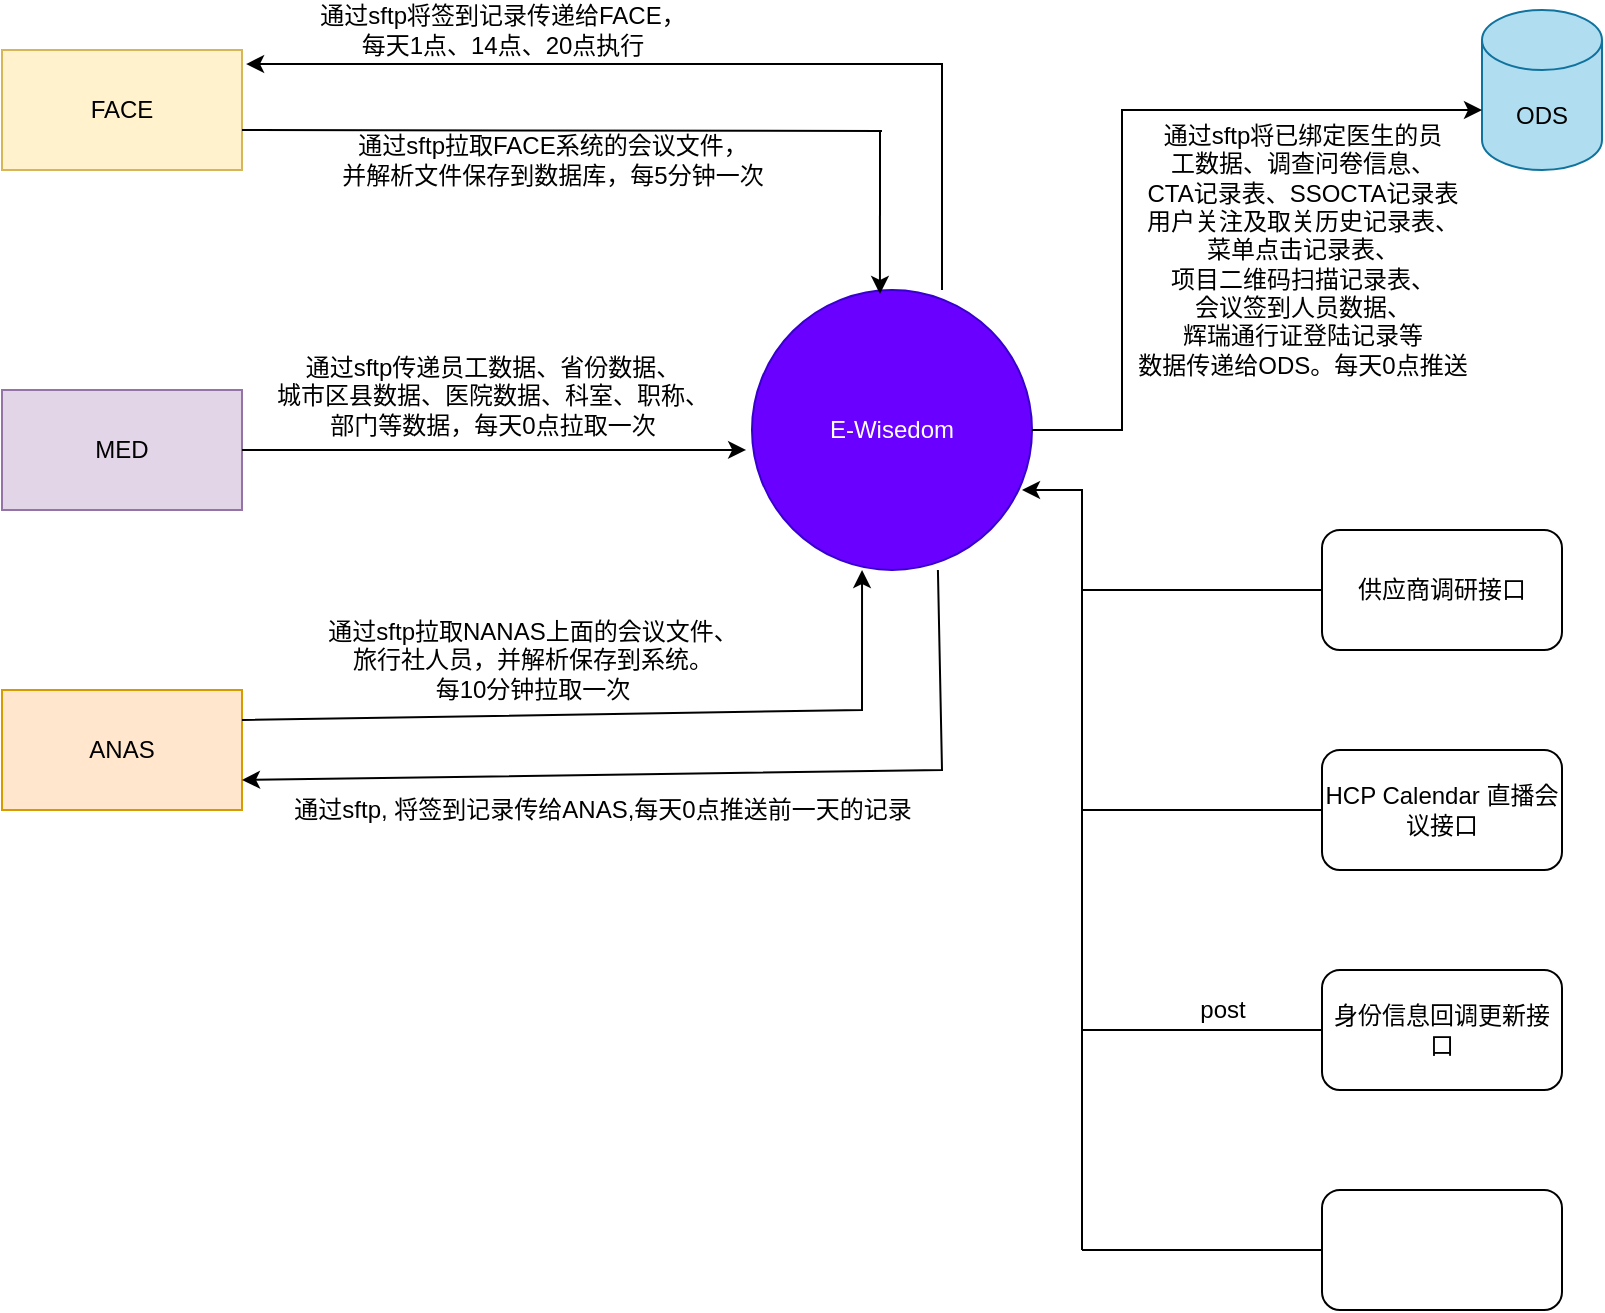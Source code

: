 <mxfile version="15.8.2" type="github">
  <diagram id="tkJnGF91Tr6Hp5H_-BvY" name="Page-1">
    <mxGraphModel dx="942" dy="614" grid="1" gridSize="10" guides="1" tooltips="1" connect="1" arrows="1" fold="1" page="1" pageScale="1" pageWidth="850" pageHeight="1100" math="0" shadow="0">
      <root>
        <mxCell id="0" />
        <mxCell id="1" parent="0" />
        <mxCell id="R-MjW9YE-7VI5NUZe0La-1" value="E-Wisedom" style="ellipse;whiteSpace=wrap;html=1;aspect=fixed;fillColor=#6a00ff;strokeColor=#3700CC;fontColor=#ffffff;" vertex="1" parent="1">
          <mxGeometry x="425" y="240" width="140" height="140" as="geometry" />
        </mxCell>
        <mxCell id="R-MjW9YE-7VI5NUZe0La-2" value="MED" style="rounded=0;whiteSpace=wrap;html=1;fillColor=#e1d5e7;strokeColor=#9673a6;" vertex="1" parent="1">
          <mxGeometry x="50" y="290" width="120" height="60" as="geometry" />
        </mxCell>
        <mxCell id="R-MjW9YE-7VI5NUZe0La-17" value="" style="endArrow=classic;html=1;rounded=0;exitX=1;exitY=0.5;exitDx=0;exitDy=0;entryX=-0.021;entryY=0.571;entryDx=0;entryDy=0;entryPerimeter=0;" edge="1" parent="1" source="R-MjW9YE-7VI5NUZe0La-2" target="R-MjW9YE-7VI5NUZe0La-1">
          <mxGeometry width="50" height="50" relative="1" as="geometry">
            <mxPoint x="200" y="330" as="sourcePoint" />
            <mxPoint x="300" y="310" as="targetPoint" />
          </mxGeometry>
        </mxCell>
        <mxCell id="R-MjW9YE-7VI5NUZe0La-18" value="通过sftp传递员工数据、省份数据、&lt;br&gt;城市区县数据、医院数据、科室、职称、&lt;br&gt;部门等数据，每天0点拉取一次&lt;br&gt;&lt;br&gt;" style="text;html=1;align=center;verticalAlign=middle;resizable=0;points=[];autosize=1;strokeColor=none;fillColor=none;" vertex="1" parent="1">
          <mxGeometry x="180" y="270" width="230" height="60" as="geometry" />
        </mxCell>
        <mxCell id="R-MjW9YE-7VI5NUZe0La-19" value="FACE" style="rounded=0;whiteSpace=wrap;html=1;fillColor=#fff2cc;strokeColor=#d6b656;" vertex="1" parent="1">
          <mxGeometry x="50" y="120" width="120" height="60" as="geometry" />
        </mxCell>
        <mxCell id="R-MjW9YE-7VI5NUZe0La-23" value="" style="endArrow=none;html=1;rounded=0;" edge="1" parent="1">
          <mxGeometry width="50" height="50" relative="1" as="geometry">
            <mxPoint x="170" y="160" as="sourcePoint" />
            <mxPoint x="490" y="160.5" as="targetPoint" />
          </mxGeometry>
        </mxCell>
        <mxCell id="R-MjW9YE-7VI5NUZe0La-24" value="" style="endArrow=classic;html=1;rounded=0;entryX=0.457;entryY=0.014;entryDx=0;entryDy=0;entryPerimeter=0;" edge="1" parent="1" target="R-MjW9YE-7VI5NUZe0La-1">
          <mxGeometry width="50" height="50" relative="1" as="geometry">
            <mxPoint x="489" y="160" as="sourcePoint" />
            <mxPoint x="490" y="160" as="targetPoint" />
            <Array as="points" />
          </mxGeometry>
        </mxCell>
        <mxCell id="R-MjW9YE-7VI5NUZe0La-34" value="通过sftp拉取FACE系统的会议文件，&lt;br&gt;并解析文件保存到数据库，每5分钟一次" style="text;html=1;align=center;verticalAlign=middle;resizable=0;points=[];autosize=1;strokeColor=none;fillColor=none;" vertex="1" parent="1">
          <mxGeometry x="210" y="160" width="230" height="30" as="geometry" />
        </mxCell>
        <mxCell id="R-MjW9YE-7VI5NUZe0La-35" value="ANAS" style="rounded=0;whiteSpace=wrap;html=1;fillColor=#ffe6cc;strokeColor=#d79b00;" vertex="1" parent="1">
          <mxGeometry x="50" y="440" width="120" height="60" as="geometry" />
        </mxCell>
        <mxCell id="R-MjW9YE-7VI5NUZe0La-41" value="" style="endArrow=classic;html=1;rounded=0;exitX=0.664;exitY=1;exitDx=0;exitDy=0;exitPerimeter=0;entryX=1;entryY=0.75;entryDx=0;entryDy=0;" edge="1" parent="1" source="R-MjW9YE-7VI5NUZe0La-1" target="R-MjW9YE-7VI5NUZe0La-35">
          <mxGeometry width="50" height="50" relative="1" as="geometry">
            <mxPoint x="520" y="390" as="sourcePoint" />
            <mxPoint x="190" y="490" as="targetPoint" />
            <Array as="points">
              <mxPoint x="520" y="480" />
            </Array>
          </mxGeometry>
        </mxCell>
        <mxCell id="R-MjW9YE-7VI5NUZe0La-42" value="" style="endArrow=classic;html=1;rounded=0;exitX=1;exitY=0.25;exitDx=0;exitDy=0;entryX=0.393;entryY=1;entryDx=0;entryDy=0;entryPerimeter=0;" edge="1" parent="1" source="R-MjW9YE-7VI5NUZe0La-35" target="R-MjW9YE-7VI5NUZe0La-1">
          <mxGeometry width="50" height="50" relative="1" as="geometry">
            <mxPoint x="190" y="480" as="sourcePoint" />
            <mxPoint x="480" y="390" as="targetPoint" />
            <Array as="points">
              <mxPoint x="480" y="450" />
            </Array>
          </mxGeometry>
        </mxCell>
        <mxCell id="R-MjW9YE-7VI5NUZe0La-43" value="" style="endArrow=classic;html=1;rounded=0;entryX=1.017;entryY=0.117;entryDx=0;entryDy=0;entryPerimeter=0;" edge="1" parent="1" target="R-MjW9YE-7VI5NUZe0La-19">
          <mxGeometry width="50" height="50" relative="1" as="geometry">
            <mxPoint x="520" y="240" as="sourcePoint" />
            <mxPoint x="370" y="80" as="targetPoint" />
            <Array as="points">
              <mxPoint x="520" y="127" />
            </Array>
          </mxGeometry>
        </mxCell>
        <mxCell id="R-MjW9YE-7VI5NUZe0La-44" value="通过sftp拉取NANAS上面的会议文件、&lt;br&gt;旅行社人员，并解析保存到系统。&lt;br&gt;每10分钟拉取一次" style="text;html=1;align=center;verticalAlign=middle;resizable=0;points=[];autosize=1;strokeColor=none;fillColor=none;" vertex="1" parent="1">
          <mxGeometry x="205" y="400" width="220" height="50" as="geometry" />
        </mxCell>
        <mxCell id="R-MjW9YE-7VI5NUZe0La-45" value="通过sftp将签到记录传递给FACE，&lt;br&gt;每天1点、14点、20点执行" style="text;html=1;align=center;verticalAlign=middle;resizable=0;points=[];autosize=1;strokeColor=none;fillColor=none;" vertex="1" parent="1">
          <mxGeometry x="200" y="95" width="200" height="30" as="geometry" />
        </mxCell>
        <mxCell id="R-MjW9YE-7VI5NUZe0La-46" value="通过sftp, 将签到记录传给ANAS,每天0点推送前一天的记录" style="text;html=1;align=center;verticalAlign=middle;resizable=0;points=[];autosize=1;strokeColor=none;fillColor=none;" vertex="1" parent="1">
          <mxGeometry x="190" y="490" width="320" height="20" as="geometry" />
        </mxCell>
        <mxCell id="R-MjW9YE-7VI5NUZe0La-47" value="ODS" style="shape=cylinder3;whiteSpace=wrap;html=1;boundedLbl=1;backgroundOutline=1;size=15;fillColor=#b1ddf0;strokeColor=#10739e;" vertex="1" parent="1">
          <mxGeometry x="790" y="100" width="60" height="80" as="geometry" />
        </mxCell>
        <mxCell id="R-MjW9YE-7VI5NUZe0La-48" value="" style="endArrow=classic;html=1;rounded=0;entryX=0;entryY=0.625;entryDx=0;entryDy=0;entryPerimeter=0;" edge="1" parent="1" source="R-MjW9YE-7VI5NUZe0La-1" target="R-MjW9YE-7VI5NUZe0La-47">
          <mxGeometry width="50" height="50" relative="1" as="geometry">
            <mxPoint x="400" y="280" as="sourcePoint" />
            <mxPoint x="750" y="150" as="targetPoint" />
            <Array as="points">
              <mxPoint x="610" y="310" />
              <mxPoint x="610" y="150" />
            </Array>
          </mxGeometry>
        </mxCell>
        <mxCell id="R-MjW9YE-7VI5NUZe0La-49" value="通过sftp将已绑定医生的员&lt;br&gt;工数据、调查问卷信息、&lt;br&gt;CTA记录表、SSOCTA记录表&lt;br&gt;用户关注及取关历史记录表、&lt;br&gt;菜单点击记录表、&lt;br&gt;项目二维码扫描记录表、&lt;br&gt;会议签到人员数据、&lt;br&gt;辉瑞通行证登陆记录等&lt;br&gt;数据传递给ODS。每天0点推送" style="text;html=1;align=center;verticalAlign=middle;resizable=0;points=[];autosize=1;strokeColor=none;fillColor=none;" vertex="1" parent="1">
          <mxGeometry x="610" y="155" width="180" height="130" as="geometry" />
        </mxCell>
        <mxCell id="R-MjW9YE-7VI5NUZe0La-59" value="供应商调研接口" style="rounded=1;whiteSpace=wrap;html=1;" vertex="1" parent="1">
          <mxGeometry x="710" y="360" width="120" height="60" as="geometry" />
        </mxCell>
        <mxCell id="R-MjW9YE-7VI5NUZe0La-61" value="HCP Calendar 直播会议接口" style="rounded=1;whiteSpace=wrap;html=1;" vertex="1" parent="1">
          <mxGeometry x="710" y="470" width="120" height="60" as="geometry" />
        </mxCell>
        <mxCell id="R-MjW9YE-7VI5NUZe0La-62" value="身份信息回调更新接口" style="rounded=1;whiteSpace=wrap;html=1;" vertex="1" parent="1">
          <mxGeometry x="710" y="580" width="120" height="60" as="geometry" />
        </mxCell>
        <mxCell id="R-MjW9YE-7VI5NUZe0La-64" value="" style="rounded=1;whiteSpace=wrap;html=1;" vertex="1" parent="1">
          <mxGeometry x="710" y="690" width="120" height="60" as="geometry" />
        </mxCell>
        <mxCell id="R-MjW9YE-7VI5NUZe0La-65" value="" style="endArrow=classic;html=1;rounded=0;" edge="1" parent="1">
          <mxGeometry width="50" height="50" relative="1" as="geometry">
            <mxPoint x="590" y="720" as="sourcePoint" />
            <mxPoint x="560" y="340" as="targetPoint" />
            <Array as="points">
              <mxPoint x="590" y="340" />
            </Array>
          </mxGeometry>
        </mxCell>
        <mxCell id="R-MjW9YE-7VI5NUZe0La-67" value="" style="endArrow=none;html=1;rounded=0;entryX=0;entryY=0.5;entryDx=0;entryDy=0;" edge="1" parent="1" target="R-MjW9YE-7VI5NUZe0La-64">
          <mxGeometry width="50" height="50" relative="1" as="geometry">
            <mxPoint x="590" y="720" as="sourcePoint" />
            <mxPoint x="450" y="470" as="targetPoint" />
          </mxGeometry>
        </mxCell>
        <mxCell id="R-MjW9YE-7VI5NUZe0La-68" value="" style="endArrow=none;html=1;rounded=0;entryX=0;entryY=0.5;entryDx=0;entryDy=0;" edge="1" parent="1" target="R-MjW9YE-7VI5NUZe0La-62">
          <mxGeometry width="50" height="50" relative="1" as="geometry">
            <mxPoint x="590" y="610" as="sourcePoint" />
            <mxPoint x="450" y="470" as="targetPoint" />
          </mxGeometry>
        </mxCell>
        <mxCell id="R-MjW9YE-7VI5NUZe0La-69" value="" style="endArrow=none;html=1;rounded=0;entryX=0;entryY=0.5;entryDx=0;entryDy=0;" edge="1" parent="1" target="R-MjW9YE-7VI5NUZe0La-61">
          <mxGeometry width="50" height="50" relative="1" as="geometry">
            <mxPoint x="590" y="500" as="sourcePoint" />
            <mxPoint x="450" y="470" as="targetPoint" />
          </mxGeometry>
        </mxCell>
        <mxCell id="R-MjW9YE-7VI5NUZe0La-70" value="" style="endArrow=none;html=1;rounded=0;entryX=0;entryY=0.5;entryDx=0;entryDy=0;" edge="1" parent="1" target="R-MjW9YE-7VI5NUZe0La-59">
          <mxGeometry width="50" height="50" relative="1" as="geometry">
            <mxPoint x="590" y="390" as="sourcePoint" />
            <mxPoint x="450" y="470" as="targetPoint" />
          </mxGeometry>
        </mxCell>
        <mxCell id="R-MjW9YE-7VI5NUZe0La-71" value="post" style="text;html=1;align=center;verticalAlign=middle;resizable=0;points=[];autosize=1;strokeColor=none;fillColor=none;" vertex="1" parent="1">
          <mxGeometry x="640" y="590" width="40" height="20" as="geometry" />
        </mxCell>
      </root>
    </mxGraphModel>
  </diagram>
</mxfile>
